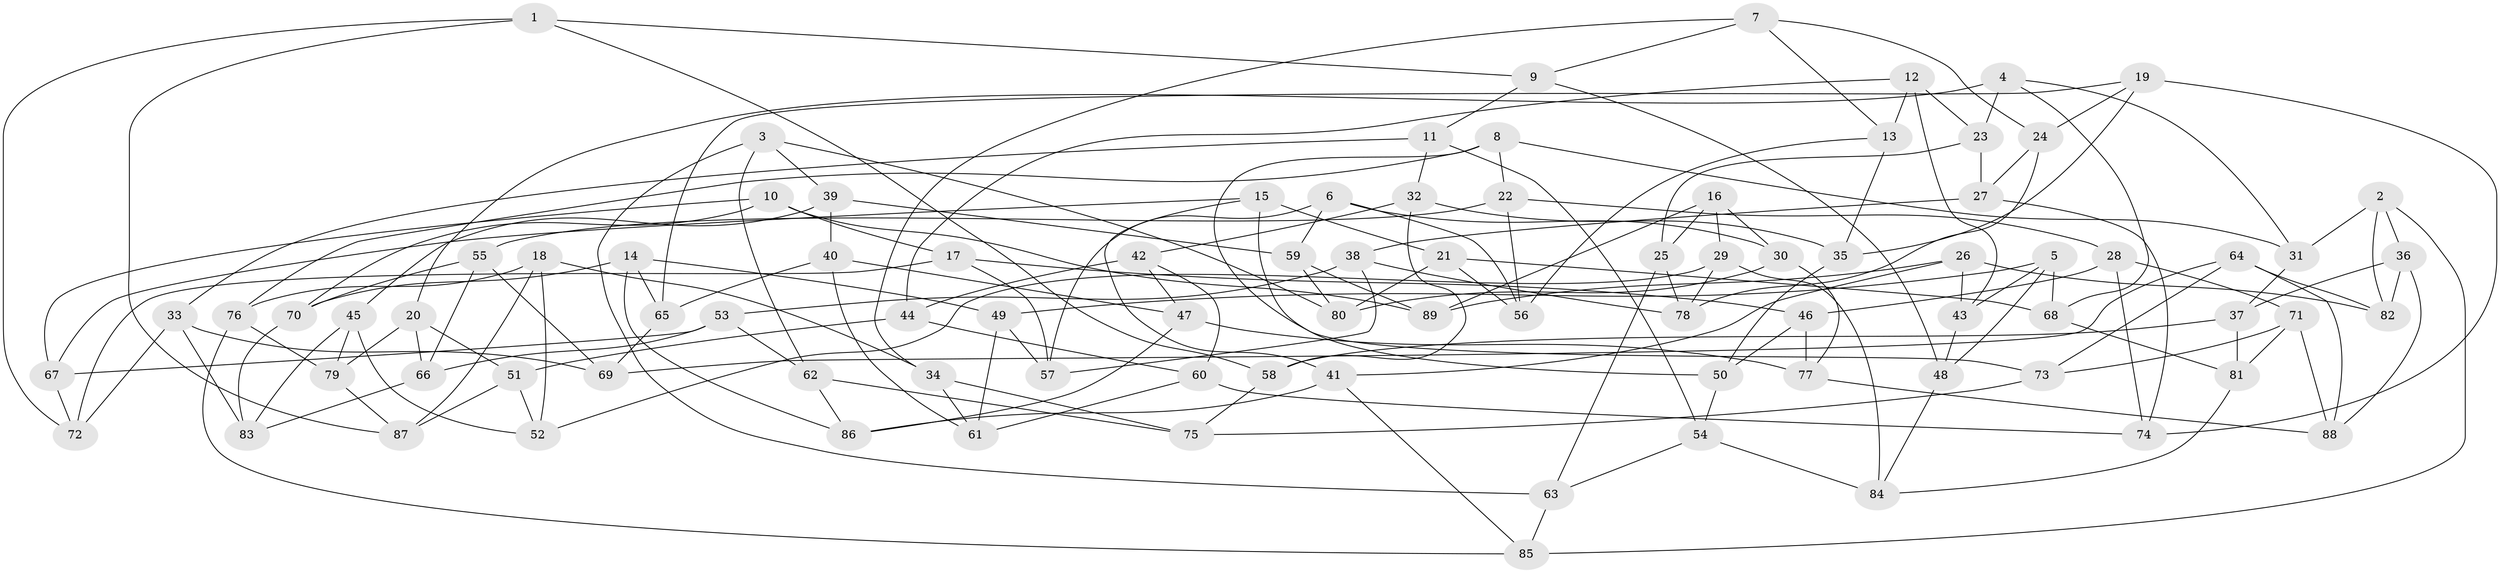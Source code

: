 // coarse degree distribution, {3: 0.07692307692307693, 9: 0.15384615384615385, 12: 0.07692307692307693, 7: 0.19230769230769232, 6: 0.07692307692307693, 8: 0.11538461538461539, 5: 0.07692307692307693, 11: 0.038461538461538464, 4: 0.15384615384615385, 10: 0.038461538461538464}
// Generated by graph-tools (version 1.1) at 2025/20/03/04/25 18:20:59]
// undirected, 89 vertices, 178 edges
graph export_dot {
graph [start="1"]
  node [color=gray90,style=filled];
  1;
  2;
  3;
  4;
  5;
  6;
  7;
  8;
  9;
  10;
  11;
  12;
  13;
  14;
  15;
  16;
  17;
  18;
  19;
  20;
  21;
  22;
  23;
  24;
  25;
  26;
  27;
  28;
  29;
  30;
  31;
  32;
  33;
  34;
  35;
  36;
  37;
  38;
  39;
  40;
  41;
  42;
  43;
  44;
  45;
  46;
  47;
  48;
  49;
  50;
  51;
  52;
  53;
  54;
  55;
  56;
  57;
  58;
  59;
  60;
  61;
  62;
  63;
  64;
  65;
  66;
  67;
  68;
  69;
  70;
  71;
  72;
  73;
  74;
  75;
  76;
  77;
  78;
  79;
  80;
  81;
  82;
  83;
  84;
  85;
  86;
  87;
  88;
  89;
  1 -- 58;
  1 -- 87;
  1 -- 9;
  1 -- 72;
  2 -- 31;
  2 -- 85;
  2 -- 82;
  2 -- 36;
  3 -- 39;
  3 -- 63;
  3 -- 80;
  3 -- 62;
  4 -- 31;
  4 -- 68;
  4 -- 20;
  4 -- 23;
  5 -- 49;
  5 -- 68;
  5 -- 43;
  5 -- 48;
  6 -- 56;
  6 -- 59;
  6 -- 57;
  6 -- 30;
  7 -- 34;
  7 -- 9;
  7 -- 24;
  7 -- 13;
  8 -- 22;
  8 -- 73;
  8 -- 76;
  8 -- 31;
  9 -- 48;
  9 -- 11;
  10 -- 17;
  10 -- 67;
  10 -- 89;
  10 -- 70;
  11 -- 33;
  11 -- 54;
  11 -- 32;
  12 -- 43;
  12 -- 44;
  12 -- 23;
  12 -- 13;
  13 -- 35;
  13 -- 56;
  14 -- 65;
  14 -- 86;
  14 -- 70;
  14 -- 49;
  15 -- 50;
  15 -- 21;
  15 -- 41;
  15 -- 67;
  16 -- 25;
  16 -- 30;
  16 -- 29;
  16 -- 89;
  17 -- 57;
  17 -- 72;
  17 -- 46;
  18 -- 52;
  18 -- 76;
  18 -- 87;
  18 -- 34;
  19 -- 24;
  19 -- 35;
  19 -- 74;
  19 -- 65;
  20 -- 79;
  20 -- 66;
  20 -- 51;
  21 -- 80;
  21 -- 68;
  21 -- 56;
  22 -- 55;
  22 -- 56;
  22 -- 28;
  23 -- 25;
  23 -- 27;
  24 -- 27;
  24 -- 78;
  25 -- 78;
  25 -- 63;
  26 -- 82;
  26 -- 89;
  26 -- 43;
  26 -- 41;
  27 -- 38;
  27 -- 74;
  28 -- 46;
  28 -- 71;
  28 -- 74;
  29 -- 84;
  29 -- 52;
  29 -- 78;
  30 -- 77;
  30 -- 80;
  31 -- 37;
  32 -- 42;
  32 -- 35;
  32 -- 58;
  33 -- 72;
  33 -- 69;
  33 -- 83;
  34 -- 75;
  34 -- 61;
  35 -- 50;
  36 -- 82;
  36 -- 88;
  36 -- 37;
  37 -- 81;
  37 -- 58;
  38 -- 53;
  38 -- 78;
  38 -- 57;
  39 -- 59;
  39 -- 45;
  39 -- 40;
  40 -- 47;
  40 -- 65;
  40 -- 61;
  41 -- 85;
  41 -- 86;
  42 -- 44;
  42 -- 47;
  42 -- 60;
  43 -- 48;
  44 -- 51;
  44 -- 60;
  45 -- 83;
  45 -- 79;
  45 -- 52;
  46 -- 50;
  46 -- 77;
  47 -- 77;
  47 -- 86;
  48 -- 84;
  49 -- 57;
  49 -- 61;
  50 -- 54;
  51 -- 52;
  51 -- 87;
  53 -- 62;
  53 -- 66;
  53 -- 67;
  54 -- 63;
  54 -- 84;
  55 -- 69;
  55 -- 70;
  55 -- 66;
  58 -- 75;
  59 -- 89;
  59 -- 80;
  60 -- 61;
  60 -- 74;
  62 -- 75;
  62 -- 86;
  63 -- 85;
  64 -- 69;
  64 -- 88;
  64 -- 82;
  64 -- 73;
  65 -- 69;
  66 -- 83;
  67 -- 72;
  68 -- 81;
  70 -- 83;
  71 -- 81;
  71 -- 73;
  71 -- 88;
  73 -- 75;
  76 -- 79;
  76 -- 85;
  77 -- 88;
  79 -- 87;
  81 -- 84;
}
